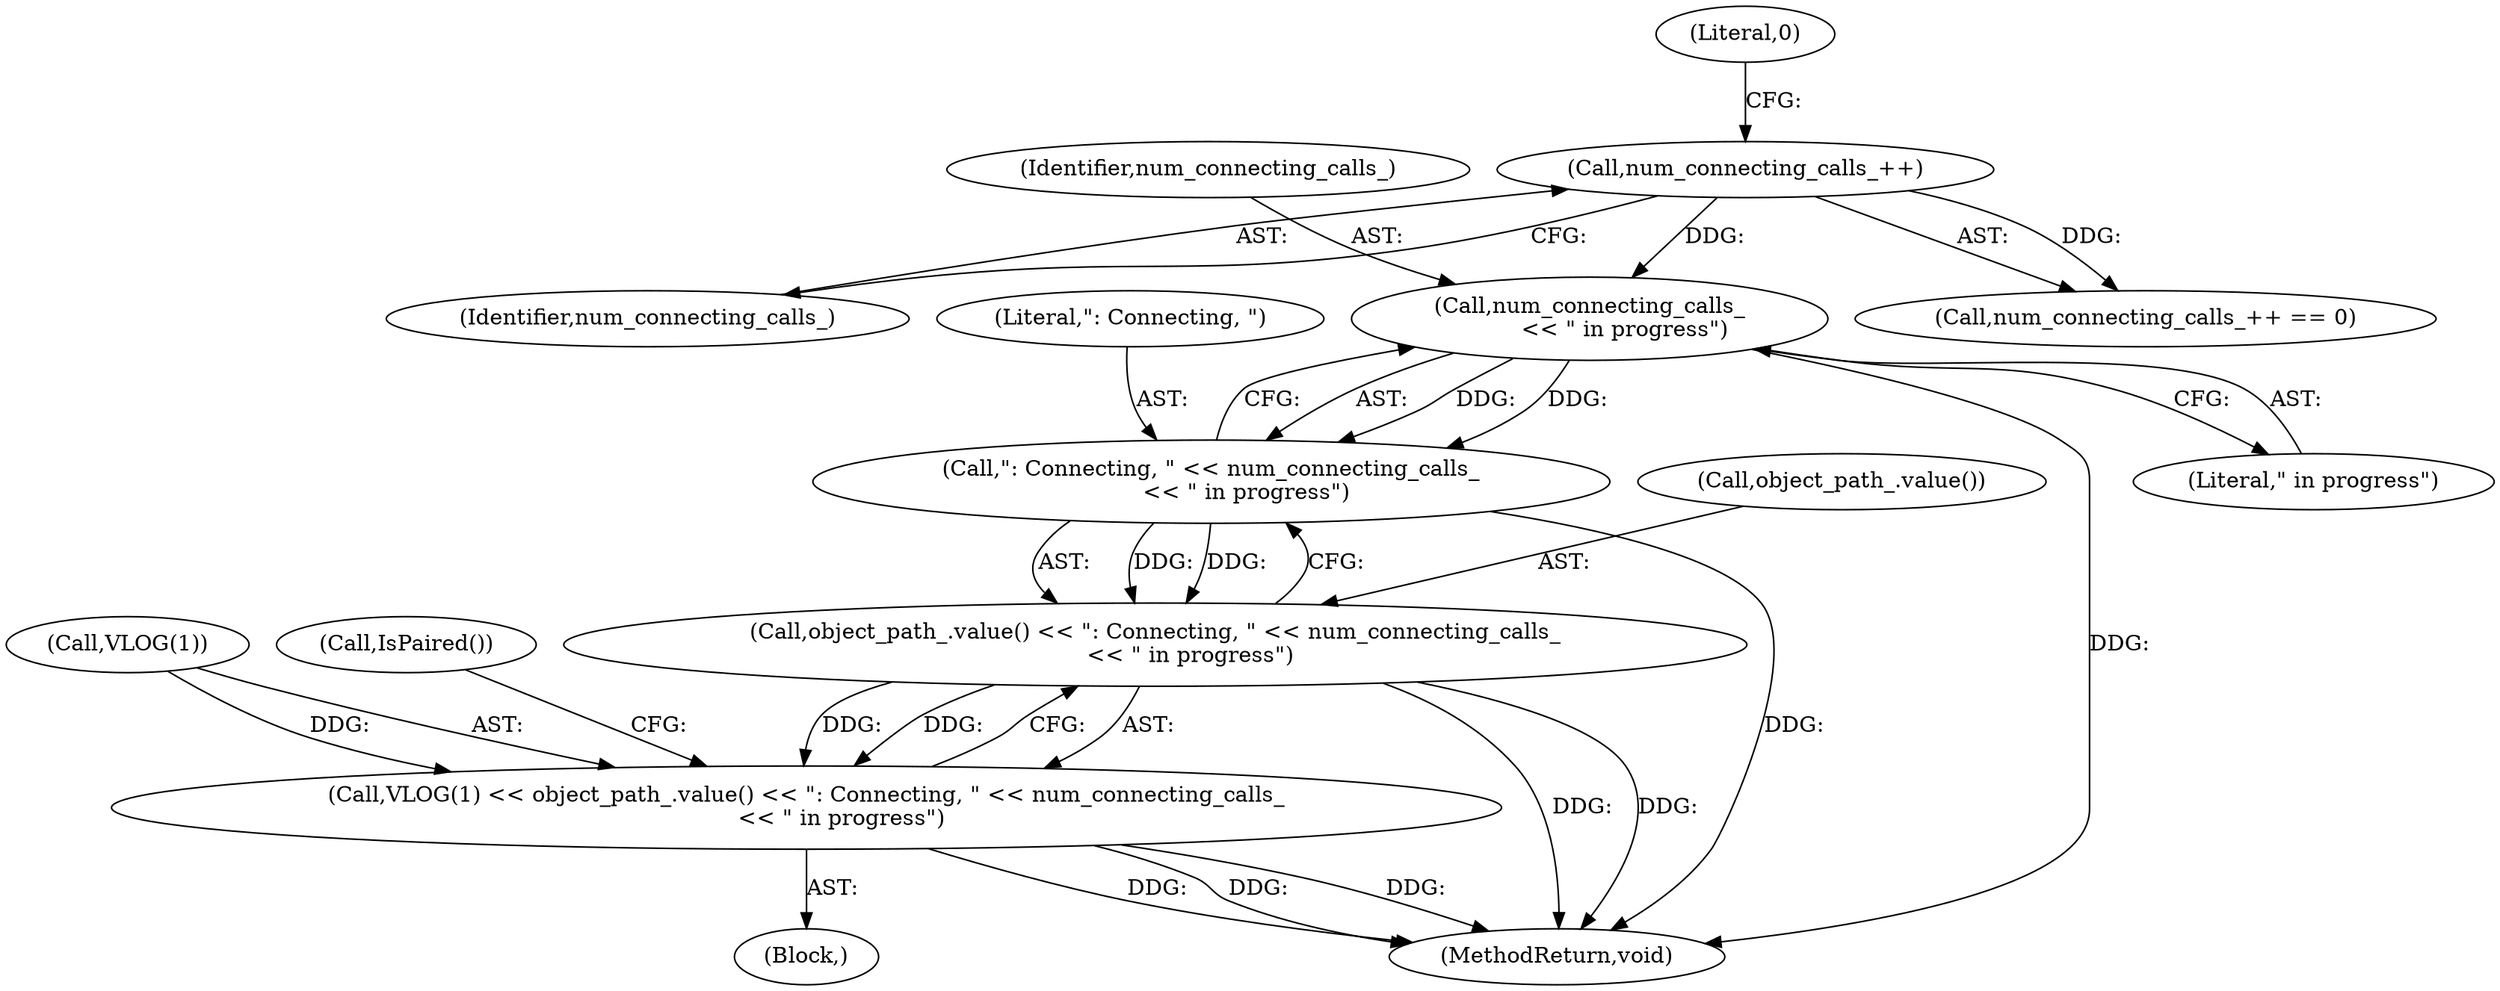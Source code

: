 digraph "0_Chrome_d358f57009b85fb7440208afa5ba87636b491889_7@API" {
"1000119" [label="(Call,num_connecting_calls_\n          << \" in progress\")"];
"1000107" [label="(Call,num_connecting_calls_++)"];
"1000117" [label="(Call,\": Connecting, \" << num_connecting_calls_\n          << \" in progress\")"];
"1000115" [label="(Call,object_path_.value() << \": Connecting, \" << num_connecting_calls_\n          << \" in progress\")"];
"1000112" [label="(Call,VLOG(1) << object_path_.value() << \": Connecting, \" << num_connecting_calls_\n          << \" in progress\")"];
"1000107" [label="(Call,num_connecting_calls_++)"];
"1000113" [label="(Call,VLOG(1))"];
"1000117" [label="(Call,\": Connecting, \" << num_connecting_calls_\n          << \" in progress\")"];
"1000119" [label="(Call,num_connecting_calls_\n          << \" in progress\")"];
"1000104" [label="(Block,)"];
"1000121" [label="(Literal,\" in progress\")"];
"1000124" [label="(Call,IsPaired())"];
"1000156" [label="(MethodReturn,void)"];
"1000108" [label="(Identifier,num_connecting_calls_)"];
"1000115" [label="(Call,object_path_.value() << \": Connecting, \" << num_connecting_calls_\n          << \" in progress\")"];
"1000109" [label="(Literal,0)"];
"1000116" [label="(Call,object_path_.value())"];
"1000106" [label="(Call,num_connecting_calls_++ == 0)"];
"1000118" [label="(Literal,\": Connecting, \")"];
"1000120" [label="(Identifier,num_connecting_calls_)"];
"1000112" [label="(Call,VLOG(1) << object_path_.value() << \": Connecting, \" << num_connecting_calls_\n          << \" in progress\")"];
"1000119" -> "1000117"  [label="AST: "];
"1000119" -> "1000121"  [label="CFG: "];
"1000120" -> "1000119"  [label="AST: "];
"1000121" -> "1000119"  [label="AST: "];
"1000117" -> "1000119"  [label="CFG: "];
"1000119" -> "1000156"  [label="DDG: "];
"1000119" -> "1000117"  [label="DDG: "];
"1000119" -> "1000117"  [label="DDG: "];
"1000107" -> "1000119"  [label="DDG: "];
"1000107" -> "1000106"  [label="AST: "];
"1000107" -> "1000108"  [label="CFG: "];
"1000108" -> "1000107"  [label="AST: "];
"1000109" -> "1000107"  [label="CFG: "];
"1000107" -> "1000106"  [label="DDG: "];
"1000117" -> "1000115"  [label="AST: "];
"1000118" -> "1000117"  [label="AST: "];
"1000115" -> "1000117"  [label="CFG: "];
"1000117" -> "1000156"  [label="DDG: "];
"1000117" -> "1000115"  [label="DDG: "];
"1000117" -> "1000115"  [label="DDG: "];
"1000115" -> "1000112"  [label="AST: "];
"1000116" -> "1000115"  [label="AST: "];
"1000112" -> "1000115"  [label="CFG: "];
"1000115" -> "1000156"  [label="DDG: "];
"1000115" -> "1000156"  [label="DDG: "];
"1000115" -> "1000112"  [label="DDG: "];
"1000115" -> "1000112"  [label="DDG: "];
"1000112" -> "1000104"  [label="AST: "];
"1000113" -> "1000112"  [label="AST: "];
"1000124" -> "1000112"  [label="CFG: "];
"1000112" -> "1000156"  [label="DDG: "];
"1000112" -> "1000156"  [label="DDG: "];
"1000112" -> "1000156"  [label="DDG: "];
"1000113" -> "1000112"  [label="DDG: "];
}
